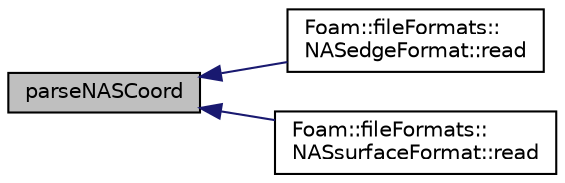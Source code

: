 digraph "parseNASCoord"
{
  bgcolor="transparent";
  edge [fontname="Helvetica",fontsize="10",labelfontname="Helvetica",labelfontsize="10"];
  node [fontname="Helvetica",fontsize="10",shape=record];
  rankdir="LR";
  Node1 [label="parseNASCoord",height=0.2,width=0.4,color="black", fillcolor="grey75", style="filled", fontcolor="black"];
  Node1 -> Node2 [dir="back",color="midnightblue",fontsize="10",style="solid",fontname="Helvetica"];
  Node2 [label="Foam::fileFormats::\lNASedgeFormat::read",height=0.2,width=0.4,color="black",URL="$a01569.html#a464ebd67acbdff0014d4dae69e3ec4be",tooltip="Read from a file. "];
  Node1 -> Node3 [dir="back",color="midnightblue",fontsize="10",style="solid",fontname="Helvetica"];
  Node3 [label="Foam::fileFormats::\lNASsurfaceFormat::read",height=0.2,width=0.4,color="black",URL="$a01570.html#a464ebd67acbdff0014d4dae69e3ec4be",tooltip="Read from a file. "];
}
